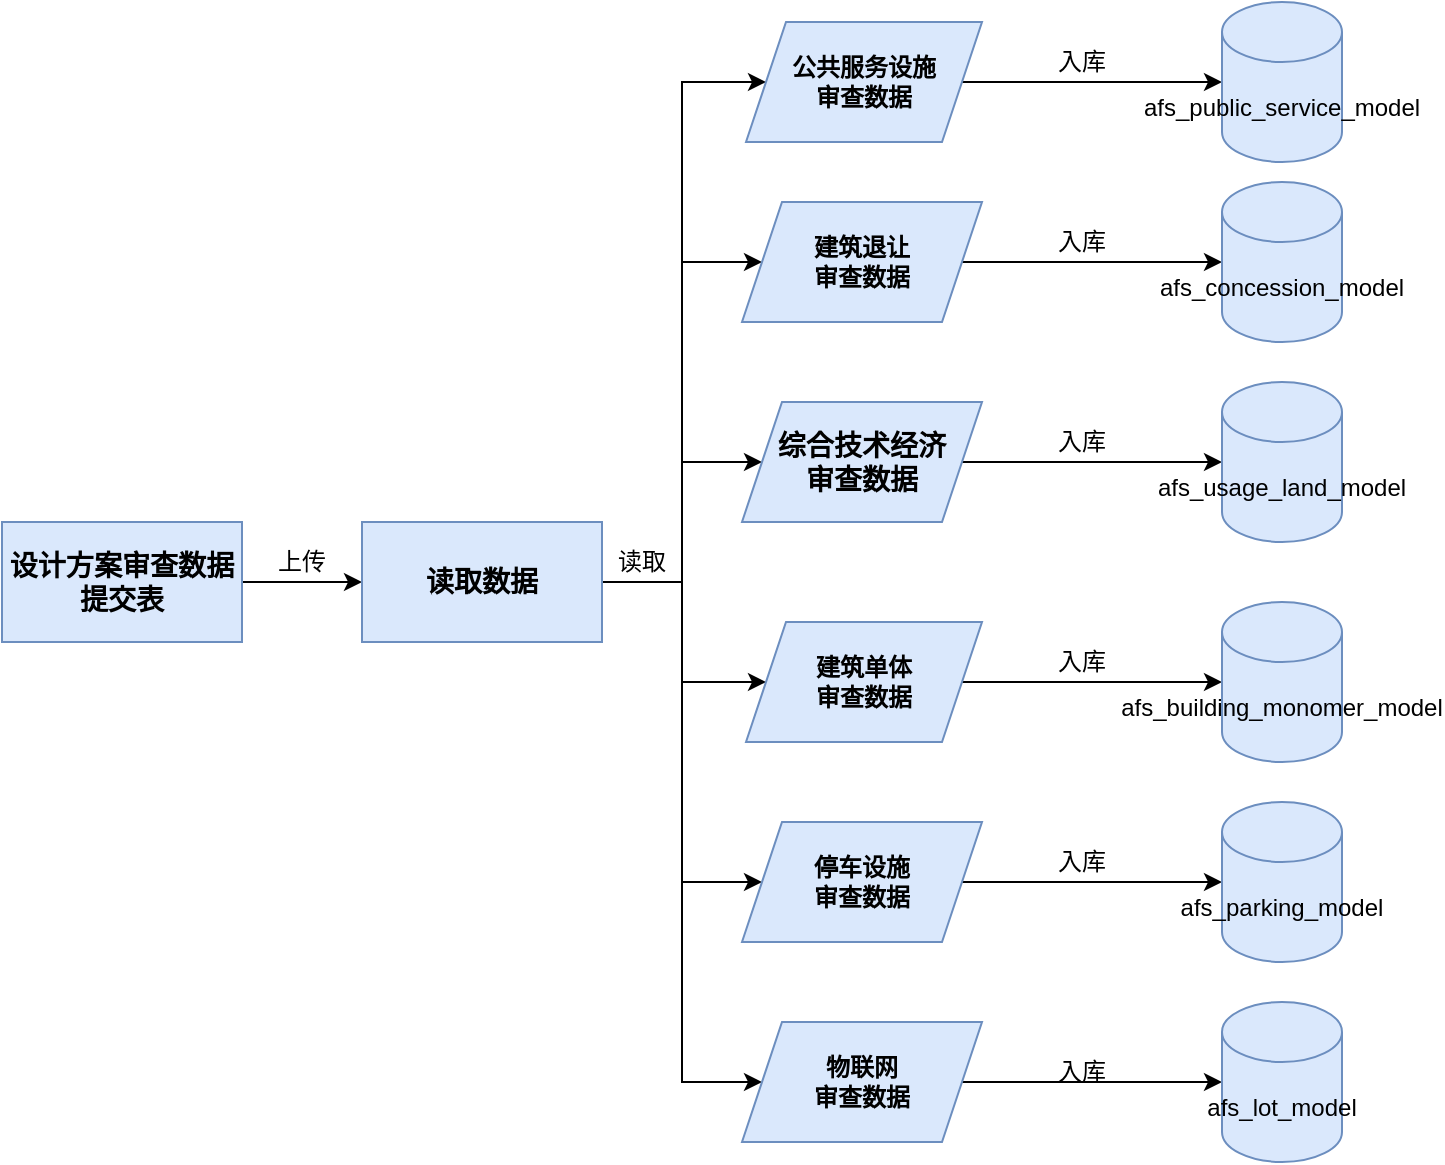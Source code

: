 <mxfile version="14.9.8" type="github">
  <diagram id="TXSL9AHUCZdm-ybEoriw" name="Page-1">
    <mxGraphModel dx="1422" dy="762" grid="1" gridSize="10" guides="1" tooltips="1" connect="1" arrows="1" fold="1" page="1" pageScale="1" pageWidth="827" pageHeight="1169" math="0" shadow="0">
      <root>
        <mxCell id="0" />
        <mxCell id="1" parent="0" />
        <mxCell id="92KpBVEjsKrZgS14_J92-4" style="edgeStyle=orthogonalEdgeStyle;rounded=0;orthogonalLoop=1;jettySize=auto;html=1;exitX=1;exitY=0.5;exitDx=0;exitDy=0;entryX=0;entryY=0.5;entryDx=0;entryDy=0;" edge="1" parent="1" source="92KpBVEjsKrZgS14_J92-1" target="92KpBVEjsKrZgS14_J92-2">
          <mxGeometry relative="1" as="geometry" />
        </mxCell>
        <mxCell id="92KpBVEjsKrZgS14_J92-1" value="&lt;h3&gt;设计方案审查数据提交表&lt;/h3&gt;" style="rounded=0;whiteSpace=wrap;html=1;fillColor=#dae8fc;strokeColor=#6c8ebf;" vertex="1" parent="1">
          <mxGeometry x="70" y="300" width="120" height="60" as="geometry" />
        </mxCell>
        <mxCell id="92KpBVEjsKrZgS14_J92-7" style="edgeStyle=orthogonalEdgeStyle;rounded=0;orthogonalLoop=1;jettySize=auto;html=1;exitX=1;exitY=0.5;exitDx=0;exitDy=0;" edge="1" parent="1" source="92KpBVEjsKrZgS14_J92-2" target="92KpBVEjsKrZgS14_J92-6">
          <mxGeometry relative="1" as="geometry">
            <Array as="points">
              <mxPoint x="410" y="330" />
              <mxPoint x="410" y="380" />
            </Array>
          </mxGeometry>
        </mxCell>
        <mxCell id="92KpBVEjsKrZgS14_J92-16" style="edgeStyle=orthogonalEdgeStyle;rounded=0;orthogonalLoop=1;jettySize=auto;html=1;exitX=1;exitY=0.5;exitDx=0;exitDy=0;entryX=0;entryY=0.5;entryDx=0;entryDy=0;" edge="1" parent="1" source="92KpBVEjsKrZgS14_J92-2" target="92KpBVEjsKrZgS14_J92-14">
          <mxGeometry relative="1" as="geometry">
            <Array as="points">
              <mxPoint x="410" y="330" />
              <mxPoint x="410" y="270" />
            </Array>
          </mxGeometry>
        </mxCell>
        <mxCell id="92KpBVEjsKrZgS14_J92-17" style="edgeStyle=orthogonalEdgeStyle;rounded=0;orthogonalLoop=1;jettySize=auto;html=1;exitX=1;exitY=0.5;exitDx=0;exitDy=0;entryX=0;entryY=0.5;entryDx=0;entryDy=0;" edge="1" parent="1" source="92KpBVEjsKrZgS14_J92-2" target="92KpBVEjsKrZgS14_J92-13">
          <mxGeometry relative="1" as="geometry">
            <Array as="points">
              <mxPoint x="410" y="330" />
              <mxPoint x="410" y="170" />
            </Array>
          </mxGeometry>
        </mxCell>
        <mxCell id="92KpBVEjsKrZgS14_J92-18" style="edgeStyle=orthogonalEdgeStyle;rounded=0;orthogonalLoop=1;jettySize=auto;html=1;exitX=1;exitY=0.5;exitDx=0;exitDy=0;entryX=0;entryY=0.5;entryDx=0;entryDy=0;" edge="1" parent="1" source="92KpBVEjsKrZgS14_J92-2" target="92KpBVEjsKrZgS14_J92-10">
          <mxGeometry relative="1" as="geometry">
            <Array as="points">
              <mxPoint x="410" y="330" />
              <mxPoint x="410" y="80" />
            </Array>
          </mxGeometry>
        </mxCell>
        <mxCell id="92KpBVEjsKrZgS14_J92-19" style="edgeStyle=orthogonalEdgeStyle;rounded=0;orthogonalLoop=1;jettySize=auto;html=1;exitX=1;exitY=0.5;exitDx=0;exitDy=0;entryX=0;entryY=0.5;entryDx=0;entryDy=0;" edge="1" parent="1" source="92KpBVEjsKrZgS14_J92-2" target="92KpBVEjsKrZgS14_J92-12">
          <mxGeometry relative="1" as="geometry">
            <Array as="points">
              <mxPoint x="410" y="330" />
              <mxPoint x="410" y="480" />
            </Array>
          </mxGeometry>
        </mxCell>
        <mxCell id="92KpBVEjsKrZgS14_J92-20" style="edgeStyle=orthogonalEdgeStyle;rounded=0;orthogonalLoop=1;jettySize=auto;html=1;exitX=1;exitY=0.5;exitDx=0;exitDy=0;entryX=0;entryY=0.5;entryDx=0;entryDy=0;" edge="1" parent="1" source="92KpBVEjsKrZgS14_J92-2" target="92KpBVEjsKrZgS14_J92-11">
          <mxGeometry relative="1" as="geometry">
            <Array as="points">
              <mxPoint x="410" y="330" />
              <mxPoint x="410" y="580" />
            </Array>
          </mxGeometry>
        </mxCell>
        <mxCell id="92KpBVEjsKrZgS14_J92-2" value="&lt;h3&gt;读取数据&lt;/h3&gt;" style="rounded=0;whiteSpace=wrap;html=1;fillColor=#dae8fc;strokeColor=#6c8ebf;" vertex="1" parent="1">
          <mxGeometry x="250" y="300" width="120" height="60" as="geometry" />
        </mxCell>
        <mxCell id="92KpBVEjsKrZgS14_J92-3" value="上传" style="text;html=1;strokeColor=none;fillColor=none;align=center;verticalAlign=middle;whiteSpace=wrap;rounded=0;" vertex="1" parent="1">
          <mxGeometry x="200" y="310" width="40" height="20" as="geometry" />
        </mxCell>
        <mxCell id="92KpBVEjsKrZgS14_J92-33" style="edgeStyle=orthogonalEdgeStyle;rounded=0;orthogonalLoop=1;jettySize=auto;html=1;exitX=1;exitY=0.5;exitDx=0;exitDy=0;entryX=0;entryY=0.5;entryDx=0;entryDy=0;entryPerimeter=0;" edge="1" parent="1" source="92KpBVEjsKrZgS14_J92-6" target="92KpBVEjsKrZgS14_J92-25">
          <mxGeometry relative="1" as="geometry" />
        </mxCell>
        <mxCell id="92KpBVEjsKrZgS14_J92-6" value="&lt;pre&gt;&lt;b&gt;建筑单体&lt;br&gt;审查数据&lt;/b&gt;&lt;/pre&gt;" style="shape=parallelogram;perimeter=parallelogramPerimeter;whiteSpace=wrap;html=1;fixedSize=1;fillColor=#dae8fc;strokeColor=#6c8ebf;" vertex="1" parent="1">
          <mxGeometry x="442" y="350" width="118" height="60" as="geometry" />
        </mxCell>
        <mxCell id="92KpBVEjsKrZgS14_J92-8" value="读取" style="text;html=1;strokeColor=none;fillColor=none;align=center;verticalAlign=middle;whiteSpace=wrap;rounded=0;" vertex="1" parent="1">
          <mxGeometry x="370" y="310" width="40" height="20" as="geometry" />
        </mxCell>
        <mxCell id="92KpBVEjsKrZgS14_J92-30" style="edgeStyle=orthogonalEdgeStyle;rounded=0;orthogonalLoop=1;jettySize=auto;html=1;exitX=1;exitY=0.5;exitDx=0;exitDy=0;entryX=0;entryY=0.5;entryDx=0;entryDy=0;entryPerimeter=0;" edge="1" parent="1" source="92KpBVEjsKrZgS14_J92-10" target="92KpBVEjsKrZgS14_J92-28">
          <mxGeometry relative="1" as="geometry" />
        </mxCell>
        <mxCell id="92KpBVEjsKrZgS14_J92-10" value="&lt;pre&gt;&lt;b&gt;公共服务设施&lt;br&gt;审查数据&lt;/b&gt;&lt;/pre&gt;" style="shape=parallelogram;perimeter=parallelogramPerimeter;whiteSpace=wrap;html=1;fixedSize=1;fillColor=#dae8fc;strokeColor=#6c8ebf;" vertex="1" parent="1">
          <mxGeometry x="442" y="50" width="118" height="60" as="geometry" />
        </mxCell>
        <mxCell id="92KpBVEjsKrZgS14_J92-35" style="edgeStyle=orthogonalEdgeStyle;rounded=0;orthogonalLoop=1;jettySize=auto;html=1;exitX=1;exitY=0.5;exitDx=0;exitDy=0;entryX=0;entryY=0.5;entryDx=0;entryDy=0;entryPerimeter=0;" edge="1" parent="1" source="92KpBVEjsKrZgS14_J92-11" target="92KpBVEjsKrZgS14_J92-23">
          <mxGeometry relative="1" as="geometry" />
        </mxCell>
        <mxCell id="92KpBVEjsKrZgS14_J92-11" value="&lt;pre&gt;&lt;b&gt;物联网&lt;br&gt;审查数据&lt;/b&gt;&lt;/pre&gt;" style="shape=parallelogram;perimeter=parallelogramPerimeter;whiteSpace=wrap;html=1;fixedSize=1;fillColor=#dae8fc;strokeColor=#6c8ebf;" vertex="1" parent="1">
          <mxGeometry x="440" y="550" width="120" height="60" as="geometry" />
        </mxCell>
        <mxCell id="92KpBVEjsKrZgS14_J92-34" style="edgeStyle=orthogonalEdgeStyle;rounded=0;orthogonalLoop=1;jettySize=auto;html=1;exitX=1;exitY=0.5;exitDx=0;exitDy=0;entryX=0;entryY=0.5;entryDx=0;entryDy=0;entryPerimeter=0;" edge="1" parent="1" source="92KpBVEjsKrZgS14_J92-12" target="92KpBVEjsKrZgS14_J92-24">
          <mxGeometry relative="1" as="geometry" />
        </mxCell>
        <mxCell id="92KpBVEjsKrZgS14_J92-12" value="&lt;pre&gt;&lt;b&gt;停车设施&lt;br&gt;审查数据&lt;/b&gt;&lt;/pre&gt;" style="shape=parallelogram;perimeter=parallelogramPerimeter;whiteSpace=wrap;html=1;fixedSize=1;fillColor=#dae8fc;strokeColor=#6c8ebf;" vertex="1" parent="1">
          <mxGeometry x="440" y="450" width="120" height="60" as="geometry" />
        </mxCell>
        <mxCell id="92KpBVEjsKrZgS14_J92-31" style="edgeStyle=orthogonalEdgeStyle;rounded=0;orthogonalLoop=1;jettySize=auto;html=1;exitX=1;exitY=0.5;exitDx=0;exitDy=0;" edge="1" parent="1" source="92KpBVEjsKrZgS14_J92-13" target="92KpBVEjsKrZgS14_J92-27">
          <mxGeometry relative="1" as="geometry" />
        </mxCell>
        <mxCell id="92KpBVEjsKrZgS14_J92-13" value="&lt;pre&gt;&lt;b&gt;建筑退让&lt;br&gt;审查数据&lt;/b&gt;&lt;/pre&gt;" style="shape=parallelogram;perimeter=parallelogramPerimeter;whiteSpace=wrap;html=1;fixedSize=1;fillColor=#dae8fc;strokeColor=#6c8ebf;" vertex="1" parent="1">
          <mxGeometry x="440" y="140" width="120" height="60" as="geometry" />
        </mxCell>
        <mxCell id="92KpBVEjsKrZgS14_J92-32" style="edgeStyle=orthogonalEdgeStyle;rounded=0;orthogonalLoop=1;jettySize=auto;html=1;exitX=1;exitY=0.5;exitDx=0;exitDy=0;" edge="1" parent="1" source="92KpBVEjsKrZgS14_J92-14" target="92KpBVEjsKrZgS14_J92-26">
          <mxGeometry relative="1" as="geometry" />
        </mxCell>
        <mxCell id="92KpBVEjsKrZgS14_J92-14" value="&lt;h3&gt;综合技术经济&lt;br&gt;审查数据&lt;/h3&gt;" style="shape=parallelogram;perimeter=parallelogramPerimeter;whiteSpace=wrap;html=1;fixedSize=1;fillColor=#dae8fc;strokeColor=#6c8ebf;" vertex="1" parent="1">
          <mxGeometry x="440" y="240" width="120" height="60" as="geometry" />
        </mxCell>
        <mxCell id="92KpBVEjsKrZgS14_J92-23" value="afs_lot_model" style="shape=cylinder3;whiteSpace=wrap;html=1;boundedLbl=1;backgroundOutline=1;size=15;fillColor=#dae8fc;strokeColor=#6c8ebf;" vertex="1" parent="1">
          <mxGeometry x="680" y="540" width="60" height="80" as="geometry" />
        </mxCell>
        <mxCell id="92KpBVEjsKrZgS14_J92-24" value="afs_parking_model" style="shape=cylinder3;whiteSpace=wrap;html=1;boundedLbl=1;backgroundOutline=1;size=15;fillColor=#dae8fc;strokeColor=#6c8ebf;" vertex="1" parent="1">
          <mxGeometry x="680" y="440" width="60" height="80" as="geometry" />
        </mxCell>
        <mxCell id="92KpBVEjsKrZgS14_J92-25" value="afs_building_monomer_model" style="shape=cylinder3;whiteSpace=wrap;html=1;boundedLbl=1;backgroundOutline=1;size=15;fillColor=#dae8fc;strokeColor=#6c8ebf;" vertex="1" parent="1">
          <mxGeometry x="680" y="340" width="60" height="80" as="geometry" />
        </mxCell>
        <mxCell id="92KpBVEjsKrZgS14_J92-26" value="afs_usage_land_model" style="shape=cylinder3;whiteSpace=wrap;html=1;boundedLbl=1;backgroundOutline=1;size=15;fillColor=#dae8fc;strokeColor=#6c8ebf;" vertex="1" parent="1">
          <mxGeometry x="680" y="230" width="60" height="80" as="geometry" />
        </mxCell>
        <mxCell id="92KpBVEjsKrZgS14_J92-27" value="afs_concession_model" style="shape=cylinder3;whiteSpace=wrap;html=1;boundedLbl=1;backgroundOutline=1;size=15;fillColor=#dae8fc;strokeColor=#6c8ebf;" vertex="1" parent="1">
          <mxGeometry x="680" y="130" width="60" height="80" as="geometry" />
        </mxCell>
        <mxCell id="92KpBVEjsKrZgS14_J92-28" value="afs_public_service_model" style="shape=cylinder3;whiteSpace=wrap;html=1;boundedLbl=1;backgroundOutline=1;size=15;fillColor=#dae8fc;strokeColor=#6c8ebf;" vertex="1" parent="1">
          <mxGeometry x="680" y="40" width="60" height="80" as="geometry" />
        </mxCell>
        <mxCell id="92KpBVEjsKrZgS14_J92-36" value="入库" style="text;html=1;strokeColor=none;fillColor=none;align=center;verticalAlign=middle;whiteSpace=wrap;rounded=0;" vertex="1" parent="1">
          <mxGeometry x="590" y="60" width="40" height="20" as="geometry" />
        </mxCell>
        <mxCell id="92KpBVEjsKrZgS14_J92-37" value="入库" style="text;html=1;strokeColor=none;fillColor=none;align=center;verticalAlign=middle;whiteSpace=wrap;rounded=0;" vertex="1" parent="1">
          <mxGeometry x="590" y="150" width="40" height="20" as="geometry" />
        </mxCell>
        <mxCell id="92KpBVEjsKrZgS14_J92-39" value="入库" style="text;html=1;strokeColor=none;fillColor=none;align=center;verticalAlign=middle;whiteSpace=wrap;rounded=0;" vertex="1" parent="1">
          <mxGeometry x="590" y="250" width="40" height="20" as="geometry" />
        </mxCell>
        <mxCell id="92KpBVEjsKrZgS14_J92-40" value="入库" style="text;html=1;strokeColor=none;fillColor=none;align=center;verticalAlign=middle;whiteSpace=wrap;rounded=0;" vertex="1" parent="1">
          <mxGeometry x="590" y="360" width="40" height="20" as="geometry" />
        </mxCell>
        <mxCell id="92KpBVEjsKrZgS14_J92-41" value="入库" style="text;html=1;strokeColor=none;fillColor=none;align=center;verticalAlign=middle;whiteSpace=wrap;rounded=0;" vertex="1" parent="1">
          <mxGeometry x="590" y="460" width="40" height="20" as="geometry" />
        </mxCell>
        <mxCell id="92KpBVEjsKrZgS14_J92-42" value="入库" style="text;html=1;strokeColor=none;fillColor=none;align=center;verticalAlign=middle;whiteSpace=wrap;rounded=0;" vertex="1" parent="1">
          <mxGeometry x="590" y="564.5" width="40" height="20" as="geometry" />
        </mxCell>
      </root>
    </mxGraphModel>
  </diagram>
</mxfile>
